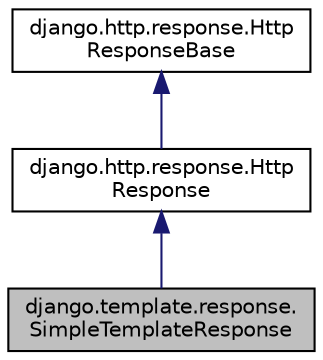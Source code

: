 digraph "django.template.response.SimpleTemplateResponse"
{
 // LATEX_PDF_SIZE
  edge [fontname="Helvetica",fontsize="10",labelfontname="Helvetica",labelfontsize="10"];
  node [fontname="Helvetica",fontsize="10",shape=record];
  Node1 [label="django.template.response.\lSimpleTemplateResponse",height=0.2,width=0.4,color="black", fillcolor="grey75", style="filled", fontcolor="black",tooltip=" "];
  Node2 -> Node1 [dir="back",color="midnightblue",fontsize="10",style="solid",fontname="Helvetica"];
  Node2 [label="django.http.response.Http\lResponse",height=0.2,width=0.4,color="black", fillcolor="white", style="filled",URL="$classdjango_1_1http_1_1response_1_1_http_response.html",tooltip=" "];
  Node3 -> Node2 [dir="back",color="midnightblue",fontsize="10",style="solid",fontname="Helvetica"];
  Node3 [label="django.http.response.Http\lResponseBase",height=0.2,width=0.4,color="black", fillcolor="white", style="filled",URL="$classdjango_1_1http_1_1response_1_1_http_response_base.html",tooltip=" "];
}
